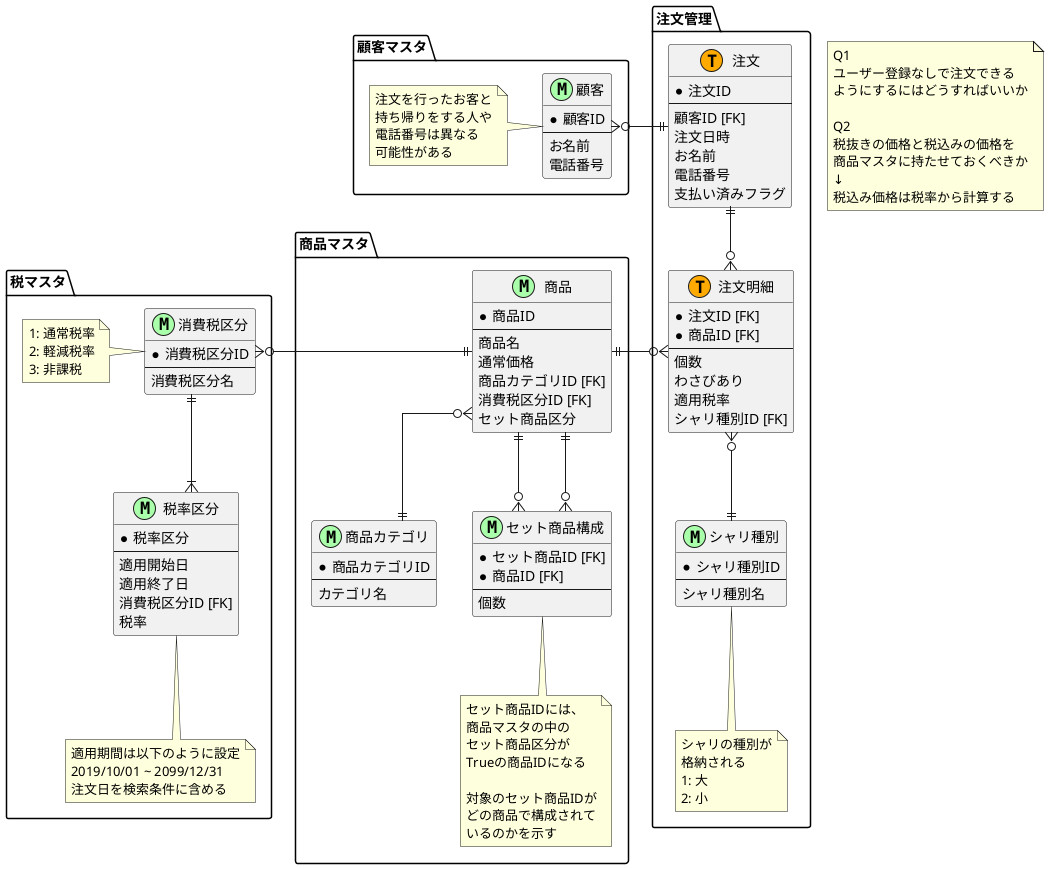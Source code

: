 @startuml sushi

skinparam Linetype ortho
!define MASTER_MARK_COLOR AAFFAA
!define TRANSACTION_MARK_COLOR FFAA00

note as 疑問点
    Q1
    ユーザー登録なしで注文できる
    ようにするにはどうすればいいか

    Q2
    税抜きの価格と税込みの価格を
    商品マスタに持たせておくべきか
    ↓
    税込み価格は税率から計算する
end note

package 顧客マスタ {
    entity 顧客 <<M,MASTER_MARK_COLOR>> {
        * 顧客ID
        --
        お名前
        電話番号
    }

    note left of 顧客
        注文を行ったお客と
        持ち帰りをする人や
        電話番号は異なる
        可能性がある
    end note
}

package 税マスタ {
    entity 消費税区分 <<M,MASTER_MARK_COLOR>> {
        * 消費税区分ID
        --
        消費税区分名
    }

    note left of 消費税区分
        1: 通常税率
        2: 軽減税率
        3: 非課税
    end note

    entity 税率区分 <<M,MASTER_MARK_COLOR>> {
        * 税率区分
        --
        適用開始日
        適用終了日
        消費税区分ID [FK]
        税率
    }

    note bottom of 税率区分
        適用期間は以下のように設定
        2019/10/01 ~ 2099/12/31
        注文日を検索条件に含める
    end note

    消費税区分 ||--|{ 税率区分
}

package 商品マスタ {
    entity 商品 <<M,MASTER_MARK_COLOR>> {
        * 商品ID
        --
        商品名
        通常価格
        商品カテゴリID [FK]
        消費税区分ID [FK]
        セット商品区分
    }

    entity 商品カテゴリ <<M,MASTER_MARK_COLOR>> {
        * 商品カテゴリID
        --
        カテゴリ名
    }

    entity セット商品構成 <<M,MASTER_MARK_COLOR>> {
        * セット商品ID [FK]
        * 商品ID [FK]
        --
        個数
    }

    note bottom of セット商品構成
        セット商品IDには、
        商品マスタの中の
        セット商品区分が
        Trueの商品IDになる

        対象のセット商品IDが
        どの商品で構成されて
        いるのかを示す
    end note

    商品 }o--|| 商品カテゴリ
    商品 ||--o{ セット商品構成
    商品 ||--o{ セット商品構成
}

package 注文管理 {
    entity 注文 <<T,TRANSACTION_MARK_COLOR>> {
        * 注文ID
        --
        顧客ID [FK]
        注文日時
        お名前
        電話番号
        支払い済みフラグ
    }

    entity 注文明細 <<T,TRANSACTION_MARK_COLOR>> {
        * 注文ID [FK]
        * 商品ID [FK]
        --
        個数
        わさびあり
        適用税率
        シャリ種別ID [FK]
    }

    entity シャリ種別 <<M,MASTER_MARK_COLOR>> {
        * シャリ種別ID
        --
        シャリ種別名
    }

    note bottom of シャリ種別
        シャリの種別が
        格納される
        1: 大
        2: 小
    end note

    注文 ||-do-o{ 注文明細
    注文明細 }o--|| シャリ種別
}

商品 ||-le-o{ 消費税区分
顧客 }o-le-|| 注文
注文明細 }o-le-|| 商品

@enduml